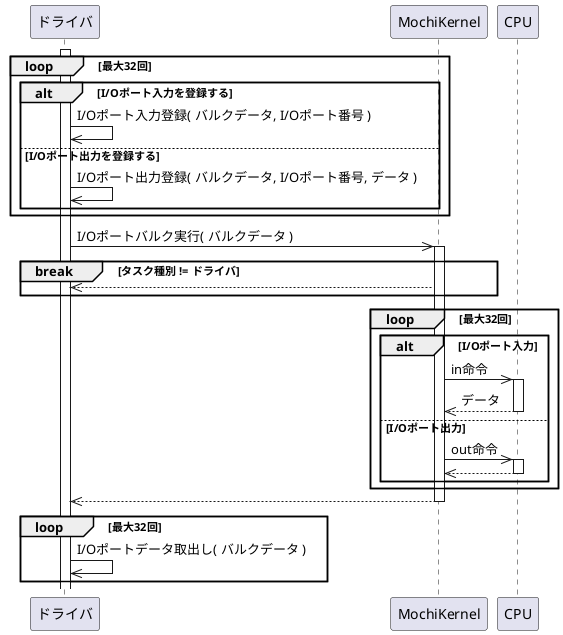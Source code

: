 @startuml

participant "ドライバ"    as driver
participant "MochiKernel" as kernel
participant "CPU"         as cpu

activate driver

loop 最大32回
    alt I/Oポート入力を登録する
        driver ->> driver: I/Oポート入力登録( バルクデータ, I/Oポート番号 )
    else I/Oポート出力を登録する
        driver ->> driver: I/Oポート出力登録( バルクデータ, I/Oポート番号, データ )
    end
end

driver ->> kernel: I/Oポートバルク実行( バルクデータ )
activate kernel

break タスク種別 != ドライバ
    driver <<-- kernel:
end

loop 最大32回
    alt I/Oポート入力
        kernel ->> cpu: in命令
        activate cpu
        kernel <<-- cpu: データ
        deactivate cpu
    else I/Oポート出力
        kernel ->> cpu: out命令
        activate cpu
        kernel <<-- cpu:
        deactivate cpu
    end
end

driver <<-- kernel:
deactivate kernel

loop 最大32回
    driver ->> driver: I/Oポートデータ取出し( バルクデータ )
end

@enduml

